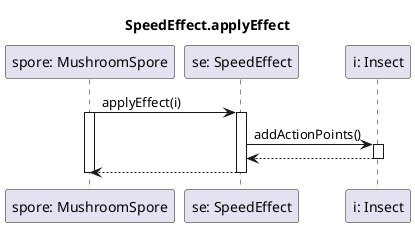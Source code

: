 @startuml SpeedEffect
title SpeedEffect.applyEffect

participant "spore: MushroomSpore" as spore
participant "se: SpeedEffect" as effect
participant "i: Insect" as insect

spore -> effect : applyEffect(i)
activate spore
activate effect

effect->insect: addActionPoints()
activate insect

effect<--insect
deactivate insect

spore <--effect
deactivate effect
deactivate spore

@enduml